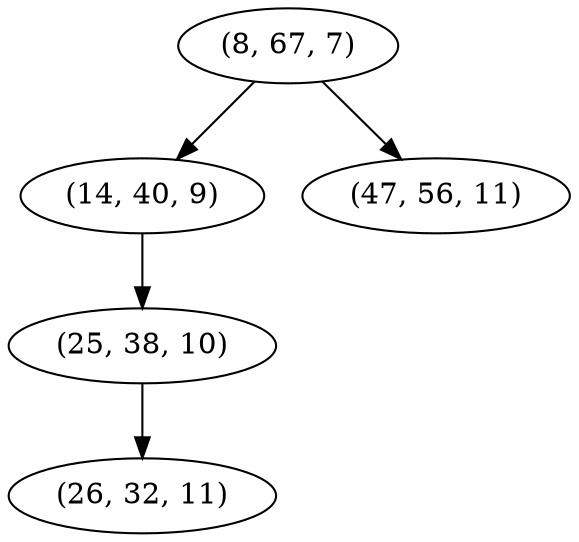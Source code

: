 digraph tree {
    "(8, 67, 7)";
    "(14, 40, 9)";
    "(25, 38, 10)";
    "(26, 32, 11)";
    "(47, 56, 11)";
    "(8, 67, 7)" -> "(14, 40, 9)";
    "(8, 67, 7)" -> "(47, 56, 11)";
    "(14, 40, 9)" -> "(25, 38, 10)";
    "(25, 38, 10)" -> "(26, 32, 11)";
}
